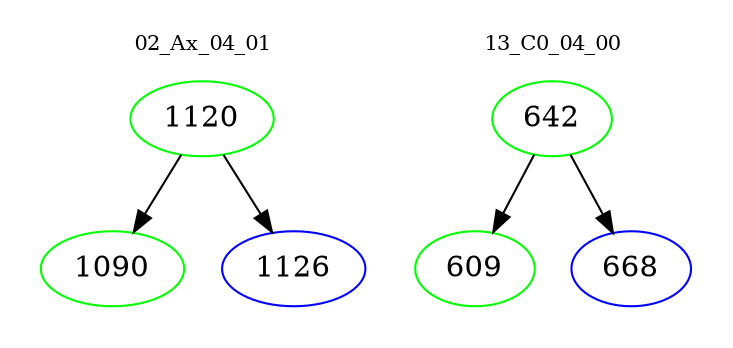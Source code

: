 digraph{
subgraph cluster_0 {
color = white
label = "02_Ax_04_01";
fontsize=10;
T0_1120 [label="1120", color="green"]
T0_1120 -> T0_1090 [color="black"]
T0_1090 [label="1090", color="green"]
T0_1120 -> T0_1126 [color="black"]
T0_1126 [label="1126", color="blue"]
}
subgraph cluster_1 {
color = white
label = "13_C0_04_00";
fontsize=10;
T1_642 [label="642", color="green"]
T1_642 -> T1_609 [color="black"]
T1_609 [label="609", color="green"]
T1_642 -> T1_668 [color="black"]
T1_668 [label="668", color="blue"]
}
}
